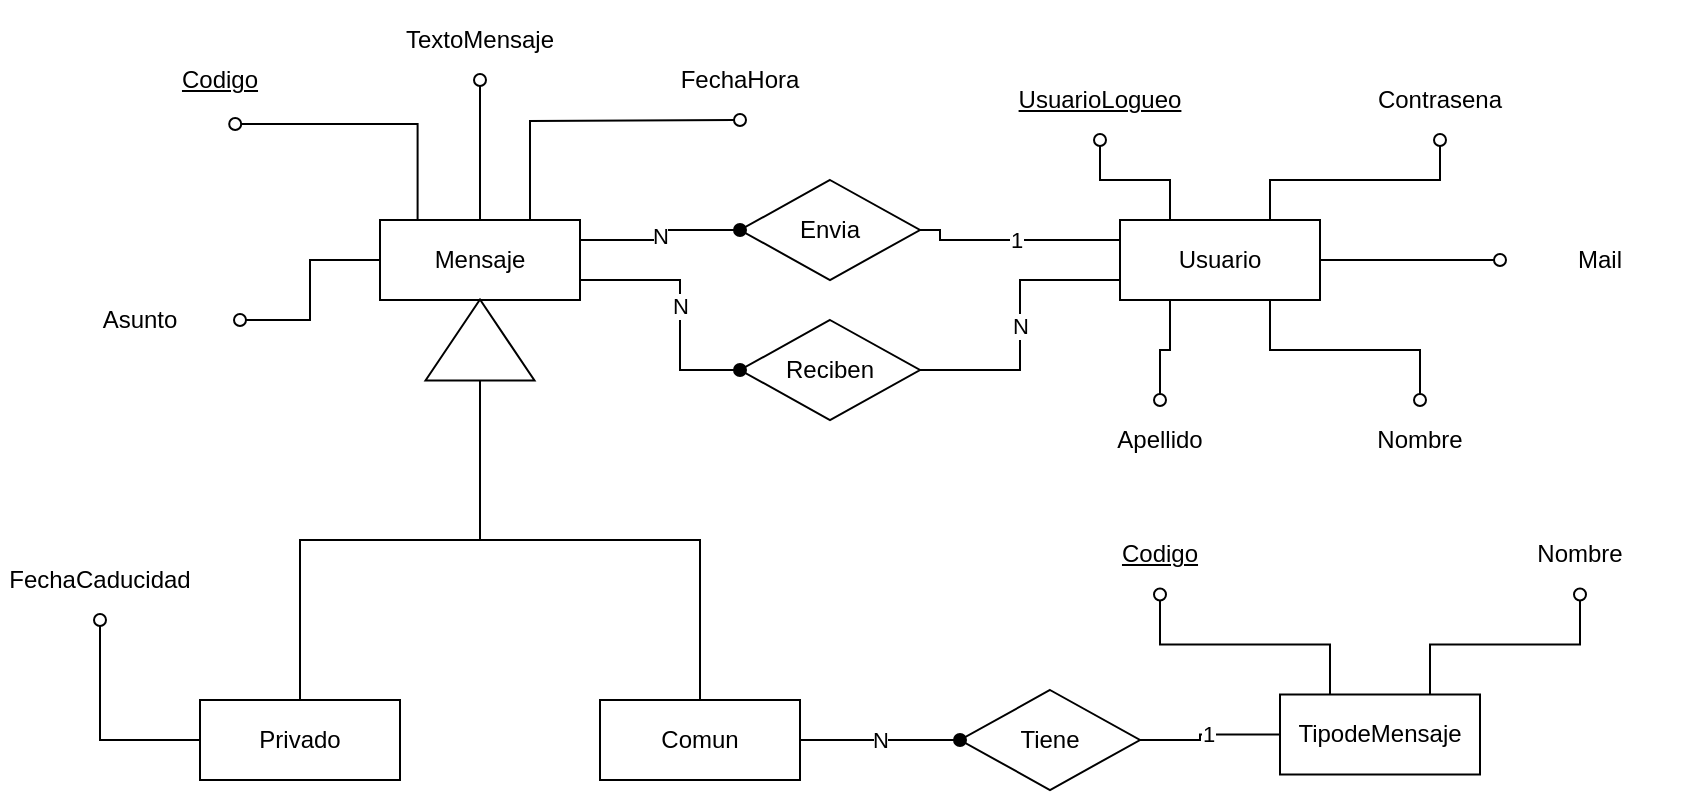 <mxfile version="14.6.13" type="device" pages="3"><diagram id="1JBypvRLzSBOuktrNAbu" name="Etapa 1"><mxGraphModel dx="1024" dy="592" grid="1" gridSize="10" guides="1" tooltips="1" connect="1" arrows="1" fold="1" page="1" pageScale="1" pageWidth="827" pageHeight="1169" math="0" shadow="0"><root><mxCell id="0"/><mxCell id="1" parent="0"/><mxCell id="kw7y4A4etwxP-paXD_p_-10" value="TextoMensaje" style="ellipse;whiteSpace=wrap;html=1;align=center;strokeColor=none;" parent="1" vertex="1"><mxGeometry x="220" width="100" height="40" as="geometry"/></mxCell><mxCell id="kw7y4A4etwxP-paXD_p_-8" value="&lt;u&gt;Codigo&lt;/u&gt;" style="ellipse;whiteSpace=wrap;html=1;align=center;strokeColor=none;spacingLeft=0;" parent="1" vertex="1"><mxGeometry x="90" y="20" width="100" height="40" as="geometry"/></mxCell><mxCell id="kw7y4A4etwxP-paXD_p_-4" value="Privado" style="whiteSpace=wrap;html=1;align=center;spacingLeft=0;" parent="1" vertex="1"><mxGeometry x="130" y="350" width="100" height="40" as="geometry"/></mxCell><mxCell id="kw7y4A4etwxP-paXD_p_-5" value="Usuario" style="whiteSpace=wrap;html=1;align=center;spacingLeft=0;" parent="1" vertex="1"><mxGeometry x="590" y="110" width="100" height="40" as="geometry"/></mxCell><mxCell id="kw7y4A4etwxP-paXD_p_-6" value="TipodeMensaje" style="whiteSpace=wrap;html=1;align=center;spacingLeft=0;" parent="1" vertex="1"><mxGeometry x="670" y="347.25" width="100" height="40" as="geometry"/></mxCell><mxCell id="kw7y4A4etwxP-paXD_p_-7" style="edgeStyle=orthogonalEdgeStyle;rounded=0;orthogonalLoop=1;jettySize=auto;html=1;exitX=0.576;exitY=1.05;exitDx=0;exitDy=0;entryX=0.188;entryY=0.1;entryDx=0;entryDy=0;startArrow=oval;startFill=0;endArrow=none;endFill=0;entryPerimeter=0;exitPerimeter=0;spacingLeft=0;" parent="1" source="kw7y4A4etwxP-paXD_p_-8" target="kw7y4A4etwxP-paXD_p_-2" edge="1"><mxGeometry relative="1" as="geometry"><mxPoint x="230" y="30" as="sourcePoint"/><mxPoint x="280" y="90" as="targetPoint"/></mxGeometry></mxCell><mxCell id="kw7y4A4etwxP-paXD_p_-9" value="FechaHora" style="ellipse;whiteSpace=wrap;html=1;align=center;strokeColor=none;spacingLeft=0;" parent="1" vertex="1"><mxGeometry x="350" y="20" width="100" height="40" as="geometry"/></mxCell><mxCell id="kw7y4A4etwxP-paXD_p_-11" value="Asunto" style="ellipse;whiteSpace=wrap;html=1;align=center;strokeColor=none;spacingLeft=0;" parent="1" vertex="1"><mxGeometry x="50" y="140" width="100" height="40" as="geometry"/></mxCell><mxCell id="kw7y4A4etwxP-paXD_p_-2" value="Mensaje" style="whiteSpace=wrap;html=1;align=center;spacingLeft=0;" parent="1" vertex="1"><mxGeometry x="220" y="110" width="100" height="40" as="geometry"/></mxCell><mxCell id="kw7y4A4etwxP-paXD_p_-12" style="edgeStyle=orthogonalEdgeStyle;rounded=0;orthogonalLoop=1;jettySize=auto;html=1;exitX=0.5;exitY=1;exitDx=0;exitDy=0;startArrow=oval;startFill=0;endArrow=none;endFill=0;entryX=0.75;entryY=0;entryDx=0;entryDy=0;spacingLeft=0;" parent="1" target="kw7y4A4etwxP-paXD_p_-2" edge="1"><mxGeometry relative="1" as="geometry"><mxPoint x="400" y="60" as="sourcePoint"/><mxPoint x="298" y="104" as="targetPoint"/></mxGeometry></mxCell><mxCell id="kw7y4A4etwxP-paXD_p_-13" style="edgeStyle=orthogonalEdgeStyle;rounded=0;orthogonalLoop=1;jettySize=auto;html=1;exitX=0.5;exitY=1;exitDx=0;exitDy=0;entryX=0.5;entryY=0;entryDx=0;entryDy=0;startArrow=oval;startFill=0;endArrow=none;endFill=0;spacingLeft=0;" parent="1" source="kw7y4A4etwxP-paXD_p_-10" target="kw7y4A4etwxP-paXD_p_-2" edge="1"><mxGeometry relative="1" as="geometry"><mxPoint x="260" y="200" as="sourcePoint"/><mxPoint x="311.2" y="252" as="targetPoint"/></mxGeometry></mxCell><mxCell id="kw7y4A4etwxP-paXD_p_-14" style="edgeStyle=orthogonalEdgeStyle;rounded=0;orthogonalLoop=1;jettySize=auto;html=1;exitX=1;exitY=0.5;exitDx=0;exitDy=0;entryX=0;entryY=0.5;entryDx=0;entryDy=0;startArrow=oval;startFill=0;endArrow=none;endFill=0;spacingLeft=0;" parent="1" source="kw7y4A4etwxP-paXD_p_-11" target="kw7y4A4etwxP-paXD_p_-2" edge="1"><mxGeometry relative="1" as="geometry"><mxPoint x="100" y="120" as="sourcePoint"/><mxPoint x="351.2" y="252" as="targetPoint"/></mxGeometry></mxCell><mxCell id="kw7y4A4etwxP-paXD_p_-15" value="" style="triangle;whiteSpace=wrap;html=1;rotation=-90;spacingLeft=0;" parent="1" vertex="1"><mxGeometry x="249.75" y="142.75" width="40.5" height="54.5" as="geometry"/></mxCell><mxCell id="kw7y4A4etwxP-paXD_p_-16" value="FechaCaducidad" style="ellipse;whiteSpace=wrap;html=1;align=center;strokeColor=none;spacingLeft=0;" parent="1" vertex="1"><mxGeometry x="30" y="270" width="100" height="40" as="geometry"/></mxCell><mxCell id="kw7y4A4etwxP-paXD_p_-17" style="edgeStyle=orthogonalEdgeStyle;rounded=0;orthogonalLoop=1;jettySize=auto;html=1;exitX=0.5;exitY=1;exitDx=0;exitDy=0;entryX=0;entryY=0.5;entryDx=0;entryDy=0;startArrow=oval;startFill=0;endArrow=none;endFill=0;spacingLeft=0;" parent="1" source="kw7y4A4etwxP-paXD_p_-16" target="kw7y4A4etwxP-paXD_p_-4" edge="1"><mxGeometry relative="1" as="geometry"><mxPoint x="190" y="310" as="sourcePoint"/><mxPoint x="190" y="380" as="targetPoint"/></mxGeometry></mxCell><mxCell id="kw7y4A4etwxP-paXD_p_-18" value="&lt;u&gt;Codigo&lt;/u&gt;" style="ellipse;whiteSpace=wrap;html=1;align=center;strokeColor=none;spacingLeft=0;" parent="1" vertex="1"><mxGeometry x="560" y="257.25" width="100" height="40" as="geometry"/></mxCell><mxCell id="kw7y4A4etwxP-paXD_p_-19" value="Nombre" style="ellipse;whiteSpace=wrap;html=1;align=center;strokeColor=none;spacingLeft=0;" parent="1" vertex="1"><mxGeometry x="770" y="257.25" width="100" height="40" as="geometry"/></mxCell><mxCell id="kw7y4A4etwxP-paXD_p_-20" style="edgeStyle=orthogonalEdgeStyle;rounded=0;orthogonalLoop=1;jettySize=auto;html=1;exitX=0.5;exitY=1;exitDx=0;exitDy=0;entryX=0.25;entryY=0;entryDx=0;entryDy=0;startArrow=oval;startFill=0;endArrow=none;endFill=0;spacingLeft=0;" parent="1" source="kw7y4A4etwxP-paXD_p_-18" target="kw7y4A4etwxP-paXD_p_-6" edge="1"><mxGeometry relative="1" as="geometry"><mxPoint x="620" y="297.25" as="sourcePoint"/><mxPoint x="640" y="417.25" as="targetPoint"/></mxGeometry></mxCell><mxCell id="kw7y4A4etwxP-paXD_p_-21" style="edgeStyle=orthogonalEdgeStyle;rounded=0;orthogonalLoop=1;jettySize=auto;html=1;exitX=0.5;exitY=1;exitDx=0;exitDy=0;startArrow=oval;startFill=0;endArrow=none;endFill=0;entryX=0.75;entryY=0;entryDx=0;entryDy=0;spacingLeft=0;" parent="1" source="kw7y4A4etwxP-paXD_p_-19" target="kw7y4A4etwxP-paXD_p_-6" edge="1"><mxGeometry relative="1" as="geometry"><mxPoint x="810" y="417.25" as="sourcePoint"/><mxPoint x="705" y="467.25" as="targetPoint"/></mxGeometry></mxCell><mxCell id="kw7y4A4etwxP-paXD_p_-22" value="&lt;u&gt;UsuarioLogueo&lt;/u&gt;" style="ellipse;whiteSpace=wrap;html=1;align=center;strokeColor=none;spacingLeft=0;" parent="1" vertex="1"><mxGeometry x="530" y="30" width="100" height="40" as="geometry"/></mxCell><mxCell id="kw7y4A4etwxP-paXD_p_-23" value="Contrasena" style="ellipse;whiteSpace=wrap;html=1;align=center;strokeColor=none;spacingLeft=0;" parent="1" vertex="1"><mxGeometry x="700" y="30" width="100" height="40" as="geometry"/></mxCell><mxCell id="kw7y4A4etwxP-paXD_p_-24" value="Nombre" style="ellipse;whiteSpace=wrap;html=1;align=center;strokeColor=none;spacingLeft=0;" parent="1" vertex="1"><mxGeometry x="690" y="200" width="100" height="40" as="geometry"/></mxCell><mxCell id="kw7y4A4etwxP-paXD_p_-25" value="Apellido" style="ellipse;whiteSpace=wrap;html=1;align=center;strokeColor=none;spacingLeft=0;" parent="1" vertex="1"><mxGeometry x="560" y="200" width="100" height="40" as="geometry"/></mxCell><mxCell id="kw7y4A4etwxP-paXD_p_-26" value="Mail" style="ellipse;whiteSpace=wrap;html=1;align=center;strokeColor=none;spacingLeft=0;" parent="1" vertex="1"><mxGeometry x="780" y="110" width="100" height="40" as="geometry"/></mxCell><mxCell id="kw7y4A4etwxP-paXD_p_-27" style="edgeStyle=orthogonalEdgeStyle;rounded=0;orthogonalLoop=1;jettySize=auto;html=1;exitX=0.5;exitY=1;exitDx=0;exitDy=0;entryX=0.25;entryY=0;entryDx=0;entryDy=0;startArrow=oval;startFill=0;endArrow=none;endFill=0;spacingLeft=0;" parent="1" source="kw7y4A4etwxP-paXD_p_-22" target="kw7y4A4etwxP-paXD_p_-5" edge="1"><mxGeometry relative="1" as="geometry"><mxPoint x="520" y="100" as="sourcePoint"/><mxPoint x="520" y="170" as="targetPoint"/></mxGeometry></mxCell><mxCell id="kw7y4A4etwxP-paXD_p_-28" style="edgeStyle=orthogonalEdgeStyle;rounded=0;orthogonalLoop=1;jettySize=auto;html=1;exitX=0.5;exitY=1;exitDx=0;exitDy=0;entryX=0.75;entryY=0;entryDx=0;entryDy=0;startArrow=oval;startFill=0;endArrow=none;endFill=0;spacingLeft=0;" parent="1" source="kw7y4A4etwxP-paXD_p_-23" target="kw7y4A4etwxP-paXD_p_-5" edge="1"><mxGeometry relative="1" as="geometry"><mxPoint x="870" y="50" as="sourcePoint"/><mxPoint x="870" y="120" as="targetPoint"/></mxGeometry></mxCell><mxCell id="kw7y4A4etwxP-paXD_p_-29" style="edgeStyle=orthogonalEdgeStyle;rounded=0;orthogonalLoop=1;jettySize=auto;html=1;exitX=0;exitY=0.5;exitDx=0;exitDy=0;entryX=1;entryY=0.5;entryDx=0;entryDy=0;startArrow=oval;startFill=0;endArrow=none;endFill=0;spacingLeft=0;" parent="1" source="kw7y4A4etwxP-paXD_p_-26" target="kw7y4A4etwxP-paXD_p_-5" edge="1"><mxGeometry relative="1" as="geometry"><mxPoint x="890" y="130" as="sourcePoint"/><mxPoint x="890" y="200" as="targetPoint"/></mxGeometry></mxCell><mxCell id="kw7y4A4etwxP-paXD_p_-30" style="edgeStyle=orthogonalEdgeStyle;rounded=0;orthogonalLoop=1;jettySize=auto;html=1;exitX=0.5;exitY=0;exitDx=0;exitDy=0;entryX=0.25;entryY=1;entryDx=0;entryDy=0;startArrow=oval;startFill=0;endArrow=none;endFill=0;spacingLeft=0;" parent="1" source="kw7y4A4etwxP-paXD_p_-25" target="kw7y4A4etwxP-paXD_p_-5" edge="1"><mxGeometry relative="1" as="geometry"><mxPoint x="500" y="230" as="sourcePoint"/><mxPoint x="500" y="300" as="targetPoint"/></mxGeometry></mxCell><mxCell id="kw7y4A4etwxP-paXD_p_-31" style="edgeStyle=orthogonalEdgeStyle;rounded=0;orthogonalLoop=1;jettySize=auto;html=1;exitX=0.5;exitY=0;exitDx=0;exitDy=0;entryX=0.75;entryY=1;entryDx=0;entryDy=0;startArrow=oval;startFill=0;endArrow=none;endFill=0;spacingLeft=0;" parent="1" source="kw7y4A4etwxP-paXD_p_-24" target="kw7y4A4etwxP-paXD_p_-5" edge="1"><mxGeometry relative="1" as="geometry"><mxPoint x="850" y="190" as="sourcePoint"/><mxPoint x="850" y="260" as="targetPoint"/></mxGeometry></mxCell><mxCell id="kw7y4A4etwxP-paXD_p_-32" style="edgeStyle=orthogonalEdgeStyle;rounded=0;orthogonalLoop=1;jettySize=auto;html=1;exitX=0.5;exitY=0;exitDx=0;exitDy=0;startArrow=none;startFill=0;endArrow=none;endFill=0;entryX=0;entryY=0.5;entryDx=0;entryDy=0;spacingLeft=0;" parent="1" source="kw7y4A4etwxP-paXD_p_-4" target="kw7y4A4etwxP-paXD_p_-15" edge="1"><mxGeometry relative="1" as="geometry"><mxPoint x="350" y="300" as="targetPoint"/><mxPoint x="260" y="340" as="sourcePoint"/><Array as="points"><mxPoint x="180" y="270"/><mxPoint x="270" y="270"/></Array></mxGeometry></mxCell><mxCell id="kw7y4A4etwxP-paXD_p_-33" style="edgeStyle=orthogonalEdgeStyle;rounded=0;orthogonalLoop=1;jettySize=auto;html=1;exitX=0.5;exitY=0;exitDx=0;exitDy=0;startArrow=none;startFill=0;endArrow=none;endFill=0;spacingLeft=0;" parent="1" edge="1"><mxGeometry relative="1" as="geometry"><mxPoint x="270" y="250" as="targetPoint"/><Array as="points"><mxPoint x="380" y="350"/><mxPoint x="380" y="270"/><mxPoint x="270" y="270"/></Array><mxPoint x="364" y="350" as="sourcePoint"/></mxGeometry></mxCell><mxCell id="kw7y4A4etwxP-paXD_p_-35" value="Tiene" style="shape=rhombus;perimeter=rhombusPerimeter;whiteSpace=wrap;html=1;align=center;spacingLeft=0;" parent="1" vertex="1"><mxGeometry x="510" y="345" width="90" height="50" as="geometry"/></mxCell><mxCell id="kw7y4A4etwxP-paXD_p_-36" value="N" style="edgeStyle=orthogonalEdgeStyle;rounded=0;orthogonalLoop=1;jettySize=auto;html=1;exitX=0;exitY=0.5;exitDx=0;exitDy=0;entryX=1;entryY=0.5;entryDx=0;entryDy=0;startArrow=oval;startFill=1;endArrow=none;endFill=0;spacingLeft=0;" parent="1" source="kw7y4A4etwxP-paXD_p_-35" edge="1"><mxGeometry relative="1" as="geometry"><mxPoint x="460" y="410" as="sourcePoint"/><mxPoint x="430" y="370" as="targetPoint"/></mxGeometry></mxCell><mxCell id="kw7y4A4etwxP-paXD_p_-37" value="1" style="edgeStyle=orthogonalEdgeStyle;rounded=0;orthogonalLoop=1;jettySize=auto;html=1;entryX=0;entryY=0.5;entryDx=0;entryDy=0;startArrow=none;startFill=0;endArrow=none;endFill=0;exitX=1;exitY=0.5;exitDx=0;exitDy=0;spacingLeft=0;" parent="1" source="kw7y4A4etwxP-paXD_p_-35" target="kw7y4A4etwxP-paXD_p_-6" edge="1"><mxGeometry relative="1" as="geometry"><Array as="points"><mxPoint x="630" y="370"/><mxPoint x="630" y="367"/></Array><mxPoint x="630" y="410" as="sourcePoint"/><mxPoint x="630" y="450" as="targetPoint"/></mxGeometry></mxCell><mxCell id="kw7y4A4etwxP-paXD_p_-38" value="Envia" style="shape=rhombus;perimeter=rhombusPerimeter;whiteSpace=wrap;html=1;align=center;spacingLeft=0;" parent="1" vertex="1"><mxGeometry x="400" y="90" width="90" height="50" as="geometry"/></mxCell><mxCell id="kw7y4A4etwxP-paXD_p_-39" value="N" style="edgeStyle=orthogonalEdgeStyle;rounded=0;orthogonalLoop=1;jettySize=auto;html=1;exitX=0;exitY=0.5;exitDx=0;exitDy=0;entryX=1;entryY=0.25;entryDx=0;entryDy=0;startArrow=oval;startFill=1;endArrow=none;endFill=0;spacingLeft=0;" parent="1" source="kw7y4A4etwxP-paXD_p_-38" target="kw7y4A4etwxP-paXD_p_-2" edge="1"><mxGeometry relative="1" as="geometry"><mxPoint x="420" y="200" as="sourcePoint"/><mxPoint x="340" y="200" as="targetPoint"/></mxGeometry></mxCell><mxCell id="kw7y4A4etwxP-paXD_p_-40" value="1" style="edgeStyle=orthogonalEdgeStyle;rounded=0;orthogonalLoop=1;jettySize=auto;html=1;exitX=1;exitY=0.5;exitDx=0;exitDy=0;entryX=0;entryY=0.25;entryDx=0;entryDy=0;startArrow=none;startFill=0;endArrow=none;endFill=0;spacingLeft=0;" parent="1" source="kw7y4A4etwxP-paXD_p_-38" target="kw7y4A4etwxP-paXD_p_-5" edge="1"><mxGeometry relative="1" as="geometry"><Array as="points"><mxPoint x="500" y="115"/><mxPoint x="500" y="120"/></Array><mxPoint x="460" y="180" as="sourcePoint"/><mxPoint x="415" y="240" as="targetPoint"/></mxGeometry></mxCell><mxCell id="kw7y4A4etwxP-paXD_p_-41" value="Reciben" style="shape=rhombus;perimeter=rhombusPerimeter;whiteSpace=wrap;html=1;align=center;spacingLeft=0;" parent="1" vertex="1"><mxGeometry x="400" y="160" width="90" height="50" as="geometry"/></mxCell><mxCell id="kw7y4A4etwxP-paXD_p_-42" value="N" style="edgeStyle=orthogonalEdgeStyle;rounded=0;orthogonalLoop=1;jettySize=auto;html=1;exitX=1;exitY=0.75;exitDx=0;exitDy=0;entryX=0;entryY=0.5;entryDx=0;entryDy=0;startArrow=none;startFill=0;endArrow=oval;endFill=1;spacingLeft=0;" parent="1" source="kw7y4A4etwxP-paXD_p_-2" target="kw7y4A4etwxP-paXD_p_-41" edge="1"><mxGeometry relative="1" as="geometry"><Array as="points"><mxPoint x="370" y="140"/><mxPoint x="370" y="185"/></Array><mxPoint x="360" y="220" as="sourcePoint"/><mxPoint x="460" y="225" as="targetPoint"/></mxGeometry></mxCell><mxCell id="kw7y4A4etwxP-paXD_p_-43" value="N" style="edgeStyle=orthogonalEdgeStyle;rounded=0;orthogonalLoop=1;jettySize=auto;html=1;exitX=1;exitY=0.5;exitDx=0;exitDy=0;entryX=0;entryY=0.75;entryDx=0;entryDy=0;startArrow=none;startFill=0;endArrow=none;endFill=0;spacingLeft=0;" parent="1" source="kw7y4A4etwxP-paXD_p_-41" target="kw7y4A4etwxP-paXD_p_-5" edge="1"><mxGeometry relative="1" as="geometry"><mxPoint x="530" y="170" as="sourcePoint"/><mxPoint x="450" y="175" as="targetPoint"/></mxGeometry></mxCell><mxCell id="ix4qzhbnJBFIcVZBKIdu-1" value="Comun" style="whiteSpace=wrap;html=1;align=center;spacingLeft=0;" parent="1" vertex="1"><mxGeometry x="330" y="350" width="100" height="40" as="geometry"/></mxCell></root></mxGraphModel></diagram><diagram id="DCcGO4mDnNVl9WxFVKdz" name="RNE"><mxGraphModel dx="1024" dy="592" grid="1" gridSize="10" guides="1" tooltips="1" connect="1" arrows="1" fold="1" page="1" pageScale="1" pageWidth="827" pageHeight="1169" math="0" shadow="0"><root><mxCell id="e5kuTbUbNmUdHrRPes1b-0"/><mxCell id="e5kuTbUbNmUdHrRPes1b-1" parent="e5kuTbUbNmUdHrRPes1b-0"/><mxCell id="e5kuTbUbNmUdHrRPes1b-2" value="&lt;font size=&quot;1&quot;&gt;&lt;b style=&quot;font-size: 14px&quot;&gt;RNE:&lt;/b&gt;&lt;/font&gt;" style="text;html=1;strokeColor=none;fillColor=none;align=center;verticalAlign=middle;whiteSpace=wrap;rounded=0;fontSize=13;" parent="e5kuTbUbNmUdHrRPes1b-1" vertex="1"><mxGeometry x="164" y="220" width="40" height="20" as="geometry"/></mxCell><mxCell id="e5kuTbUbNmUdHrRPes1b-3" value="&#10;01 - Fecha y hora de generado un mensaje debe ser automático en el momento de crearlo.&#10;02 - Código interno de mensaje debe ser autogenerado en el sistema. &#10;03 - Código de tipo de mensaje debe tener 3 letras.&#10;04 - Un mensaje privado debe que ser accesible por lo menos por 24 horas.&#10;05 - Nombre de usuario para loguearse debe tener 8 caracteres.&#10;06 - La contraseña debe ser de 6 de largo (5 letras y un número)." style="text;strokeColor=none;fillColor=none;spacingLeft=4;spacingRight=4;overflow=hidden;rotatable=0;points=[[0,0.5],[1,0.5]];portConstraint=eastwest;fontSize=12;" parent="e5kuTbUbNmUdHrRPes1b-1" vertex="1"><mxGeometry x="164" y="220" width="500" height="130" as="geometry"/></mxCell></root></mxGraphModel></diagram><diagram id="eFRubRDSw1MPVCZgbw3n" name="Pasaje a tablas"><mxGraphModel dx="1024" dy="592" grid="1" gridSize="10" guides="1" tooltips="1" connect="1" arrows="1" fold="1" page="1" pageScale="1" pageWidth="827" pageHeight="1169" math="0" shadow="0"><root><mxCell id="DWvcqz9y_dd8fEwmfpV7-0"/><mxCell id="DWvcqz9y_dd8fEwmfpV7-1" parent="DWvcqz9y_dd8fEwmfpV7-0"/><mxCell id="6i-_j4JKRZJ4TA1fkBQq-0" value="&lt;div style=&quot;text-align: left&quot;&gt;&lt;span&gt;Usuario (&lt;u&gt;UsuarioLogueo&lt;/u&gt;, Contrasena, Nombre, Apellido, Mail)&lt;/span&gt;&lt;br&gt;&lt;/div&gt;&lt;div style=&quot;text-align: left&quot;&gt;&lt;span&gt;&lt;br&gt;&lt;/span&gt;&lt;/div&gt;&lt;div style=&quot;text-align: left&quot;&gt;&lt;div&gt;Mensaje (&lt;u&gt;Codigo&lt;/u&gt;, TextoMensaje, Asunto, FechaHora, UsuarioLogueo)&lt;/div&gt;&lt;div&gt;&amp;nbsp; &amp;nbsp; &amp;nbsp; &amp;nbsp; &amp;nbsp; &amp;nbsp; &amp;nbsp; &amp;nbsp; &amp;nbsp; &amp;nbsp; &amp;nbsp; &amp;nbsp; &amp;nbsp; &amp;nbsp; &amp;nbsp; &amp;nbsp;&amp;nbsp;&lt;b&gt;FK UsuarioLogueo -&amp;gt; Usuario&lt;/b&gt;&lt;/div&gt;&lt;/div&gt;&lt;div style=&quot;text-align: left&quot;&gt;&lt;span&gt;&lt;br&gt;&lt;/span&gt;&lt;/div&gt;&lt;div style=&quot;text-align: left&quot;&gt;Privado (&lt;u&gt;Codigo&lt;/u&gt;, FechaCaducidad)&lt;span&gt;&amp;nbsp; &amp;nbsp; &amp;nbsp; &amp;nbsp; &amp;nbsp; &amp;nbsp; &amp;nbsp; &amp;nbsp; &amp;nbsp; &amp;nbsp; &amp;nbsp; &amp;nbsp; &amp;nbsp; &amp;nbsp; &amp;nbsp; &amp;nbsp;&lt;/span&gt;&lt;/div&gt;&lt;div style=&quot;text-align: left&quot;&gt;&amp;nbsp; &amp;nbsp; &amp;nbsp; &amp;nbsp; &amp;nbsp; &amp;nbsp; &amp;nbsp; &amp;nbsp; &amp;nbsp; &amp;nbsp; &amp;nbsp; &amp;nbsp; &amp;nbsp; &amp;nbsp; &amp;nbsp; &amp;nbsp; &lt;b&gt;FK Codigo -&amp;gt; Mensaje&lt;/b&gt;&lt;/div&gt;&lt;div style=&quot;text-align: left&quot;&gt;&lt;b&gt;&lt;br&gt;&lt;/b&gt;&lt;/div&gt;&lt;div style=&quot;text-align: left&quot;&gt;TipodeMensaje (&lt;u&gt;Codigo&lt;/u&gt;, Nombre)&lt;/div&gt;&lt;div style=&quot;text-align: left&quot;&gt;&lt;br&gt;&lt;/div&gt;&lt;div style=&quot;text-align: left&quot;&gt;Comun (&lt;u&gt;Codigo&lt;/u&gt;,&amp;nbsp;TipoMensaje)&lt;/div&gt;&lt;div style=&quot;text-align: left&quot;&gt;&amp;nbsp; &amp;nbsp; &amp;nbsp; &amp;nbsp; &amp;nbsp; &amp;nbsp; &amp;nbsp; &amp;nbsp; &amp;nbsp; &amp;nbsp; &amp;nbsp; &amp;nbsp; &amp;nbsp; &amp;nbsp; &amp;nbsp; &amp;nbsp; &lt;b&gt;FK Codigo -&amp;gt; Mensaje&lt;/b&gt;&lt;/div&gt;&lt;div style=&quot;text-align: left&quot;&gt;&lt;b&gt;&amp;nbsp; &amp;nbsp; &amp;nbsp; &amp;nbsp; &amp;nbsp; &amp;nbsp; &amp;nbsp; &amp;nbsp; &amp;nbsp; &amp;nbsp; &amp;nbsp; &amp;nbsp; &amp;nbsp; &amp;nbsp; &amp;nbsp; &amp;nbsp; FK TipoMensaje -&amp;gt; TipodeMensaje&lt;/b&gt;&lt;b&gt;&amp;nbsp; &amp;nbsp; &amp;nbsp; &amp;nbsp; &amp;nbsp; &amp;nbsp; &amp;nbsp; &amp;nbsp; &amp;nbsp; &amp;nbsp; &amp;nbsp; &amp;nbsp; &amp;nbsp; &amp;nbsp; &amp;nbsp; &amp;nbsp;&lt;/b&gt;&lt;/div&gt;&lt;div style=&quot;text-align: left&quot;&gt;&lt;b&gt;&amp;nbsp; &amp;nbsp; &amp;nbsp; &amp;nbsp; &amp;nbsp; &amp;nbsp; &amp;nbsp; &amp;nbsp; &amp;nbsp; &amp;nbsp; &amp;nbsp; &amp;nbsp; &amp;nbsp; &amp;nbsp; &amp;nbsp; &amp;nbsp;&amp;nbsp;&lt;/b&gt;&lt;/div&gt;&lt;div style=&quot;text-align: left&quot;&gt;Reciben (&lt;u&gt;UsuarioLogueo&lt;/u&gt;, &lt;u&gt;Codigo&lt;/u&gt;)&lt;/div&gt;&lt;div style=&quot;text-align: left&quot;&gt;&amp;nbsp; &amp;nbsp; &amp;nbsp; &amp;nbsp; &amp;nbsp; &amp;nbsp; &amp;nbsp; &amp;nbsp; &amp;nbsp; &amp;nbsp; &amp;nbsp; &amp;nbsp; &amp;nbsp; &amp;nbsp; &amp;nbsp; &amp;nbsp; &lt;b&gt;FK&lt;/b&gt;&amp;nbsp;&lt;b&gt;UsuarioLogueo -&amp;gt; Usuario&lt;/b&gt;&lt;/div&gt;&lt;div style=&quot;text-align: left&quot;&gt;&lt;b&gt;&amp;nbsp; &amp;nbsp; &amp;nbsp; &amp;nbsp; &amp;nbsp; &amp;nbsp; &amp;nbsp; &amp;nbsp; &amp;nbsp; &amp;nbsp; &amp;nbsp; &amp;nbsp; &amp;nbsp; &amp;nbsp; &amp;nbsp; &amp;nbsp; FK Codigo -&amp;gt; Mensaje&lt;/b&gt;&lt;/div&gt;&lt;b style=&quot;text-align: left&quot;&gt;&lt;br&gt;&lt;/b&gt;" style="text;html=1;align=center;verticalAlign=middle;resizable=0;points=[];autosize=1;spacing=2;spacingTop=0;spacingBottom=6;" parent="DWvcqz9y_dd8fEwmfpV7-1" vertex="1"><mxGeometry x="350" y="225" width="430" height="260" as="geometry"/></mxCell><mxCell id="6i-_j4JKRZJ4TA1fkBQq-1" value="&lt;font style=&quot;font-size: 16px&quot;&gt;&lt;b&gt;Pasaje a Tablas:&lt;/b&gt;&lt;/font&gt;" style="text;html=1;strokeColor=none;fillColor=none;align=center;verticalAlign=middle;whiteSpace=wrap;rounded=0;" parent="DWvcqz9y_dd8fEwmfpV7-1" vertex="1"><mxGeometry x="340" y="190" width="170" height="20" as="geometry"/></mxCell></root></mxGraphModel></diagram></mxfile>
